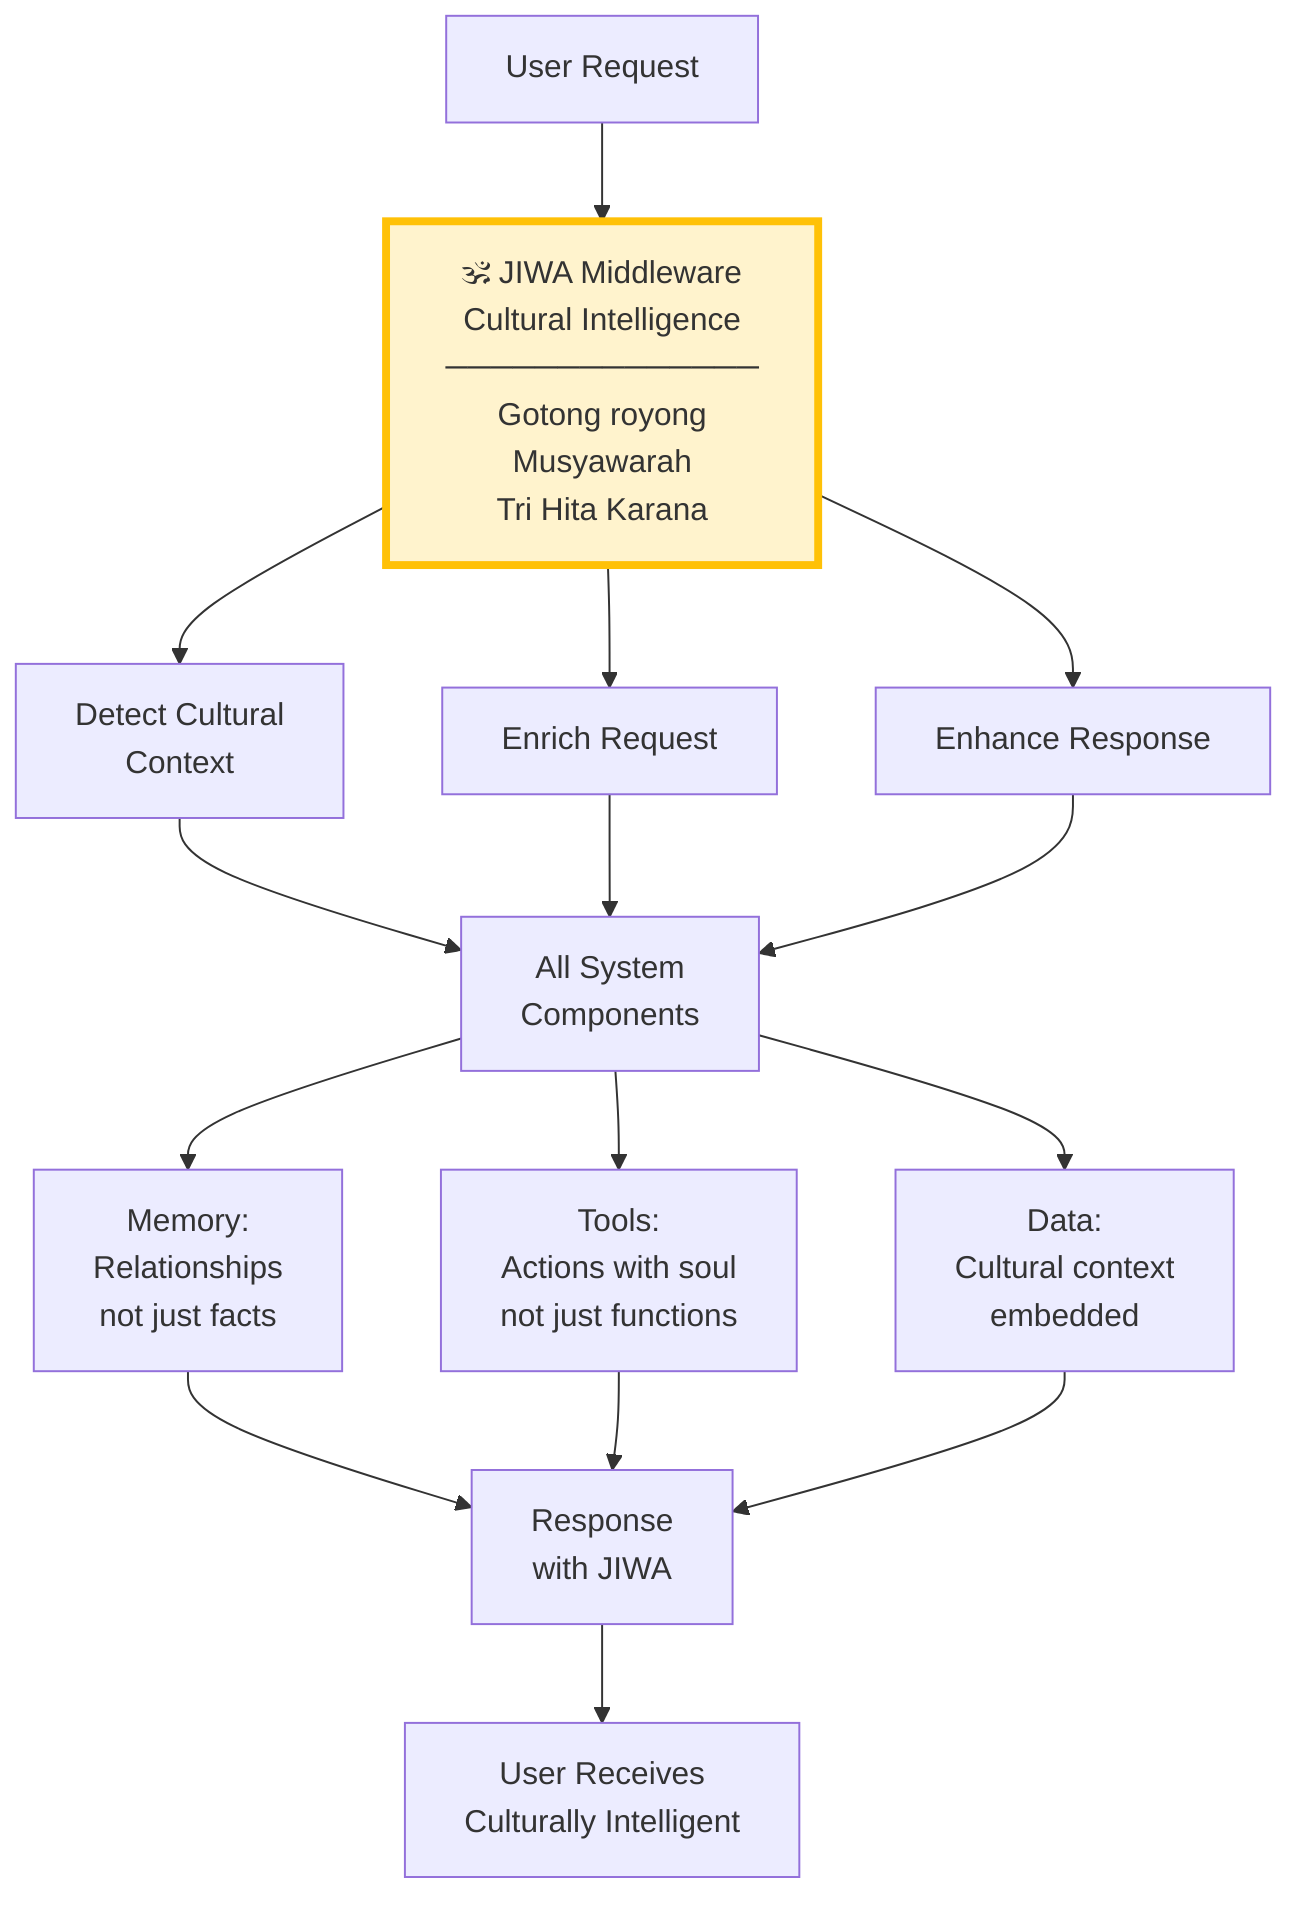graph TB
    Request[User Request]
    
    Request --> JIWA[🕉️ JIWA Middleware<br/>Cultural Intelligence<br/>──────────────<br/>Gotong royong<br/>Musyawarah<br/>Tri Hita Karana]
    
    JIWA --> Detect[Detect Cultural<br/>Context]
    JIWA --> Enrich[Enrich Request]
    JIWA --> Enhance[Enhance Response]
    
    Detect --> Components[All System<br/>Components]
    Enrich --> Components
    Enhance --> Components
    
    Components --> Memory[Memory:<br/>Relationships<br/>not just facts]
    Components --> Tools[Tools:<br/>Actions with soul<br/>not just functions]
    Components --> Data[Data:<br/>Cultural context<br/>embedded]
    
    Memory --> Response[Response<br/>with JIWA]
    Tools --> Response
    Data --> Response
    
    Response --> User[User Receives<br/>Culturally Intelligent]
    
    style JIWA fill:#fff3cd,stroke:#ffc107,stroke-width:4px